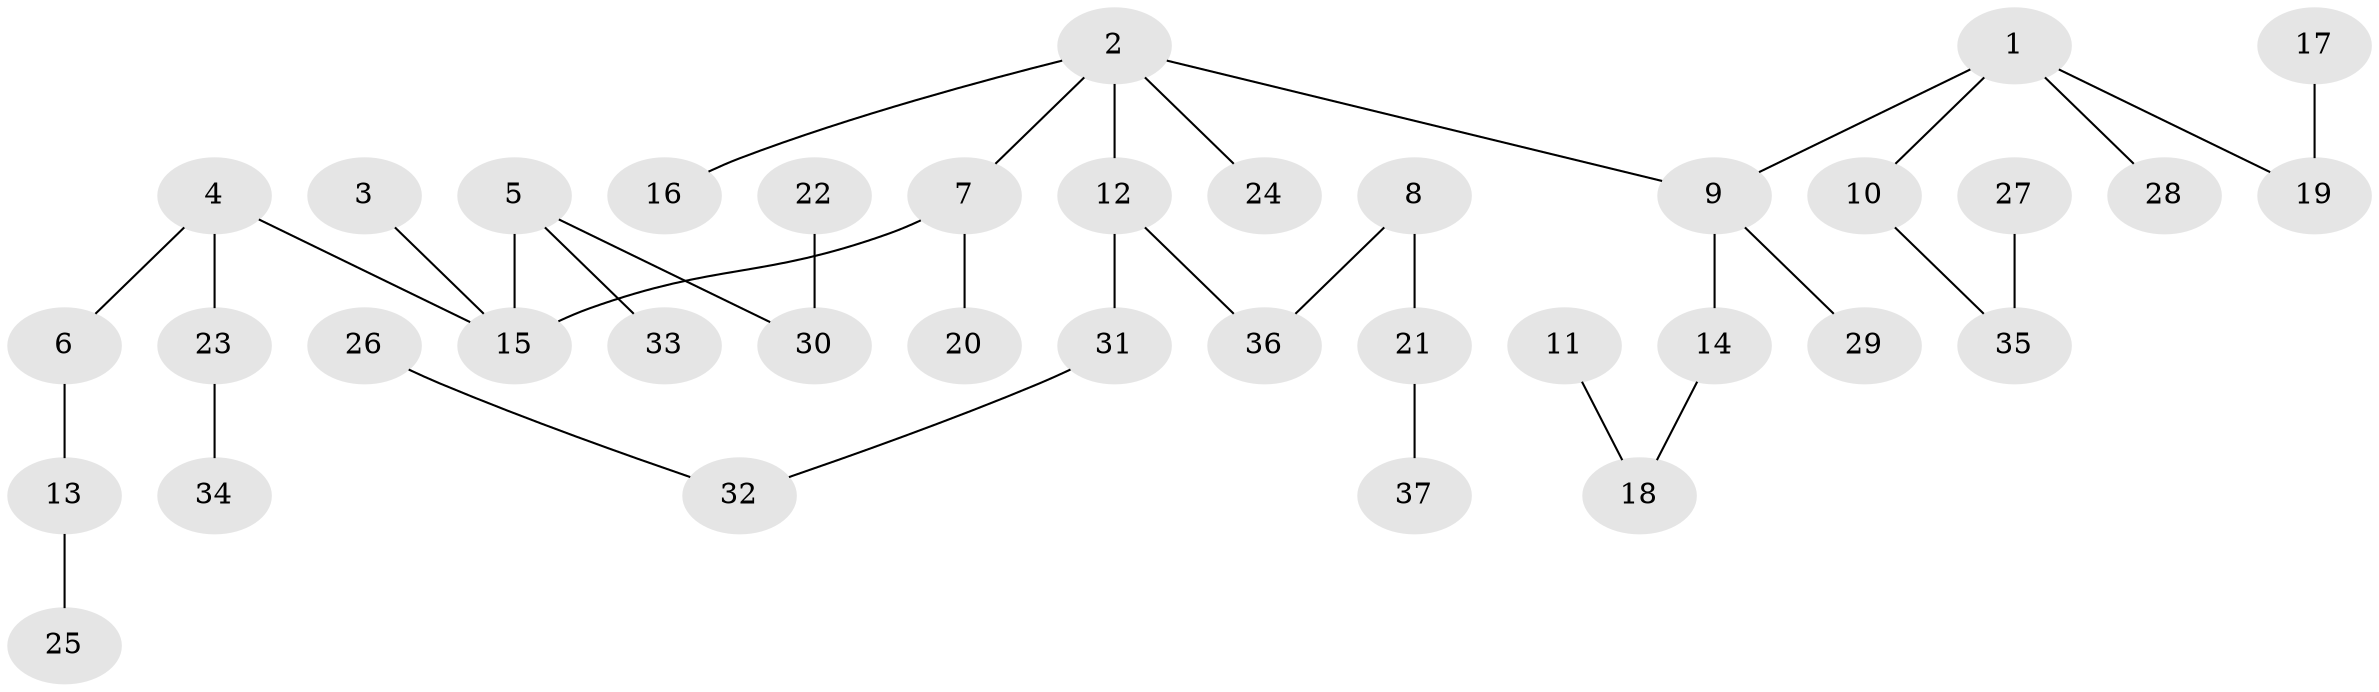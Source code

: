 // original degree distribution, {1: 0.4794520547945205, 7: 0.0136986301369863, 6: 0.0273972602739726, 4: 0.0410958904109589, 3: 0.1917808219178082, 2: 0.2465753424657534}
// Generated by graph-tools (version 1.1) at 2025/02/03/09/25 03:02:19]
// undirected, 37 vertices, 36 edges
graph export_dot {
graph [start="1"]
  node [color=gray90,style=filled];
  1;
  2;
  3;
  4;
  5;
  6;
  7;
  8;
  9;
  10;
  11;
  12;
  13;
  14;
  15;
  16;
  17;
  18;
  19;
  20;
  21;
  22;
  23;
  24;
  25;
  26;
  27;
  28;
  29;
  30;
  31;
  32;
  33;
  34;
  35;
  36;
  37;
  1 -- 9 [weight=1.0];
  1 -- 10 [weight=1.0];
  1 -- 19 [weight=1.0];
  1 -- 28 [weight=1.0];
  2 -- 7 [weight=1.0];
  2 -- 9 [weight=1.0];
  2 -- 12 [weight=1.0];
  2 -- 16 [weight=1.0];
  2 -- 24 [weight=1.0];
  3 -- 15 [weight=1.0];
  4 -- 6 [weight=1.0];
  4 -- 15 [weight=1.0];
  4 -- 23 [weight=1.0];
  5 -- 15 [weight=1.0];
  5 -- 30 [weight=1.0];
  5 -- 33 [weight=1.0];
  6 -- 13 [weight=1.0];
  7 -- 15 [weight=1.0];
  7 -- 20 [weight=1.0];
  8 -- 21 [weight=1.0];
  8 -- 36 [weight=1.0];
  9 -- 14 [weight=1.0];
  9 -- 29 [weight=1.0];
  10 -- 35 [weight=1.0];
  11 -- 18 [weight=1.0];
  12 -- 31 [weight=1.0];
  12 -- 36 [weight=1.0];
  13 -- 25 [weight=1.0];
  14 -- 18 [weight=1.0];
  17 -- 19 [weight=1.0];
  21 -- 37 [weight=1.0];
  22 -- 30 [weight=1.0];
  23 -- 34 [weight=1.0];
  26 -- 32 [weight=1.0];
  27 -- 35 [weight=1.0];
  31 -- 32 [weight=1.0];
}
